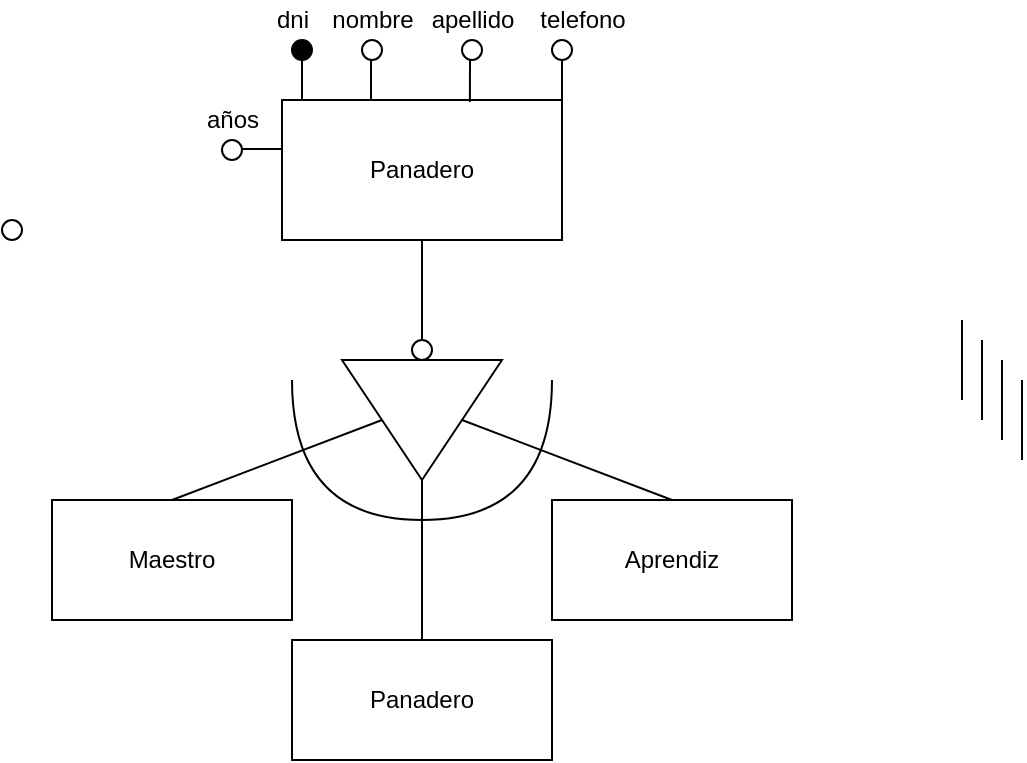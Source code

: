 <mxfile version="15.5.2" type="github">
  <diagram id="R2lEEEUBdFMjLlhIrx00" name="Page-1">
    <mxGraphModel dx="1958" dy="440" grid="1" gridSize="10" guides="1" tooltips="1" connect="1" arrows="1" fold="1" page="1" pageScale="1" pageWidth="850" pageHeight="1100" math="0" shadow="0" extFonts="Permanent Marker^https://fonts.googleapis.com/css?family=Permanent+Marker">
      <root>
        <mxCell id="0" />
        <mxCell id="1" parent="0" />
        <mxCell id="B2XcPDSo-weRhY112S6d-1" value="Panadero" style="rounded=0;whiteSpace=wrap;html=1;" parent="1" vertex="1">
          <mxGeometry x="70" y="50" width="140" height="70" as="geometry" />
        </mxCell>
        <mxCell id="B2XcPDSo-weRhY112S6d-2" value="" style="triangle;whiteSpace=wrap;html=1;rotation=90;" parent="1" vertex="1">
          <mxGeometry x="110" y="170" width="60" height="80" as="geometry" />
        </mxCell>
        <mxCell id="B2XcPDSo-weRhY112S6d-7" value="" style="endArrow=none;html=1;rounded=0;entryX=0.5;entryY=1;entryDx=0;entryDy=0;" parent="1" target="B2XcPDSo-weRhY112S6d-1" edge="1">
          <mxGeometry width="50" height="50" relative="1" as="geometry">
            <mxPoint x="140" y="170" as="sourcePoint" />
            <mxPoint x="190" y="120" as="targetPoint" />
          </mxGeometry>
        </mxCell>
        <mxCell id="B2XcPDSo-weRhY112S6d-8" value="" style="ellipse;whiteSpace=wrap;html=1;aspect=fixed;" parent="1" vertex="1">
          <mxGeometry x="135" y="170" width="10" height="10" as="geometry" />
        </mxCell>
        <mxCell id="B2XcPDSo-weRhY112S6d-9" value="" style="endArrow=none;html=1;rounded=0;exitX=0.5;exitY=0;exitDx=0;exitDy=0;" parent="1" source="B2XcPDSo-weRhY112S6d-11" edge="1">
          <mxGeometry width="50" height="50" relative="1" as="geometry">
            <mxPoint x="70" y="260" as="sourcePoint" />
            <mxPoint x="120" y="210" as="targetPoint" />
          </mxGeometry>
        </mxCell>
        <mxCell id="B2XcPDSo-weRhY112S6d-10" value="" style="endArrow=none;html=1;rounded=0;entryX=0.5;entryY=0;entryDx=0;entryDy=0;" parent="1" target="B2XcPDSo-weRhY112S6d-12" edge="1">
          <mxGeometry width="50" height="50" relative="1" as="geometry">
            <mxPoint x="160" y="210" as="sourcePoint" />
            <mxPoint x="210" y="260" as="targetPoint" />
          </mxGeometry>
        </mxCell>
        <mxCell id="B2XcPDSo-weRhY112S6d-11" value="Maestro" style="rounded=0;whiteSpace=wrap;html=1;" parent="1" vertex="1">
          <mxGeometry x="-45" y="250" width="120" height="60" as="geometry" />
        </mxCell>
        <mxCell id="B2XcPDSo-weRhY112S6d-12" value="Aprendiz" style="rounded=0;whiteSpace=wrap;html=1;" parent="1" vertex="1">
          <mxGeometry x="205" y="250" width="120" height="60" as="geometry" />
        </mxCell>
        <mxCell id="B2XcPDSo-weRhY112S6d-13" value="&lt;div&gt;Panadero&lt;/div&gt;" style="rounded=0;whiteSpace=wrap;html=1;" parent="1" vertex="1">
          <mxGeometry x="75" y="320" width="130" height="60" as="geometry" />
        </mxCell>
        <mxCell id="B2XcPDSo-weRhY112S6d-14" value="" style="endArrow=none;html=1;rounded=0;exitX=0.5;exitY=0;exitDx=0;exitDy=0;entryX=1;entryY=0.5;entryDx=0;entryDy=0;" parent="1" source="B2XcPDSo-weRhY112S6d-13" target="B2XcPDSo-weRhY112S6d-2" edge="1">
          <mxGeometry width="50" height="50" relative="1" as="geometry">
            <mxPoint x="135" y="330" as="sourcePoint" />
            <mxPoint x="215" y="300" as="targetPoint" />
          </mxGeometry>
        </mxCell>
        <mxCell id="B2XcPDSo-weRhY112S6d-19" value="" style="endArrow=none;html=1;rounded=0;startArrow=none;" parent="1" source="B2XcPDSo-weRhY112S6d-29" edge="1">
          <mxGeometry width="50" height="50" relative="1" as="geometry">
            <mxPoint x="80" y="50" as="sourcePoint" />
            <mxPoint x="80" y="30" as="targetPoint" />
          </mxGeometry>
        </mxCell>
        <mxCell id="B2XcPDSo-weRhY112S6d-20" value="" style="endArrow=none;html=1;rounded=0;" parent="1" edge="1">
          <mxGeometry width="50" height="50" relative="1" as="geometry">
            <mxPoint x="410" y="200" as="sourcePoint" />
            <mxPoint x="410" y="160" as="targetPoint" />
          </mxGeometry>
        </mxCell>
        <mxCell id="B2XcPDSo-weRhY112S6d-21" value="" style="endArrow=none;html=1;rounded=0;" parent="1" edge="1">
          <mxGeometry width="50" height="50" relative="1" as="geometry">
            <mxPoint x="420" y="210" as="sourcePoint" />
            <mxPoint x="420" y="170" as="targetPoint" />
          </mxGeometry>
        </mxCell>
        <mxCell id="B2XcPDSo-weRhY112S6d-22" value="" style="endArrow=none;html=1;rounded=0;" parent="1" edge="1">
          <mxGeometry width="50" height="50" relative="1" as="geometry">
            <mxPoint x="430" y="220" as="sourcePoint" />
            <mxPoint x="430" y="180" as="targetPoint" />
          </mxGeometry>
        </mxCell>
        <mxCell id="B2XcPDSo-weRhY112S6d-23" value="" style="endArrow=none;html=1;rounded=0;" parent="1" edge="1">
          <mxGeometry width="50" height="50" relative="1" as="geometry">
            <mxPoint x="440" y="230" as="sourcePoint" />
            <mxPoint x="440" y="190" as="targetPoint" />
          </mxGeometry>
        </mxCell>
        <mxCell id="B2XcPDSo-weRhY112S6d-24" value="" style="endArrow=none;html=1;rounded=0;" parent="1" edge="1">
          <mxGeometry width="50" height="50" relative="1" as="geometry">
            <mxPoint x="114.5" y="50" as="sourcePoint" />
            <mxPoint x="114.5" y="30" as="targetPoint" />
          </mxGeometry>
        </mxCell>
        <mxCell id="B2XcPDSo-weRhY112S6d-25" value="" style="endArrow=none;html=1;rounded=0;" parent="1" edge="1">
          <mxGeometry width="50" height="50" relative="1" as="geometry">
            <mxPoint x="210" y="50" as="sourcePoint" />
            <mxPoint x="210" y="30" as="targetPoint" />
          </mxGeometry>
        </mxCell>
        <mxCell id="B2XcPDSo-weRhY112S6d-28" value="dni" style="text;html=1;align=center;verticalAlign=middle;resizable=0;points=[];autosize=1;strokeColor=none;fillColor=none;" parent="1" vertex="1">
          <mxGeometry x="60" width="30" height="20" as="geometry" />
        </mxCell>
        <mxCell id="B2XcPDSo-weRhY112S6d-29" value="" style="ellipse;whiteSpace=wrap;html=1;aspect=fixed;fillColor=#000000;" parent="1" vertex="1">
          <mxGeometry x="75" y="20" width="10" height="10" as="geometry" />
        </mxCell>
        <mxCell id="B2XcPDSo-weRhY112S6d-30" value="" style="endArrow=none;html=1;rounded=0;" parent="1" target="B2XcPDSo-weRhY112S6d-29" edge="1">
          <mxGeometry width="50" height="50" relative="1" as="geometry">
            <mxPoint x="80" y="50" as="sourcePoint" />
            <mxPoint x="80" y="30" as="targetPoint" />
          </mxGeometry>
        </mxCell>
        <mxCell id="B2XcPDSo-weRhY112S6d-31" value="" style="ellipse;whiteSpace=wrap;html=1;aspect=fixed;" parent="1" vertex="1">
          <mxGeometry x="-70" y="110" width="10" height="10" as="geometry" />
        </mxCell>
        <mxCell id="B2XcPDSo-weRhY112S6d-32" value="" style="ellipse;whiteSpace=wrap;html=1;aspect=fixed;" parent="1" vertex="1">
          <mxGeometry x="110" y="20" width="10" height="10" as="geometry" />
        </mxCell>
        <mxCell id="B2XcPDSo-weRhY112S6d-33" value="nombre" style="text;html=1;align=center;verticalAlign=middle;resizable=0;points=[];autosize=1;strokeColor=none;fillColor=none;" parent="1" vertex="1">
          <mxGeometry x="85" width="60" height="20" as="geometry" />
        </mxCell>
        <mxCell id="B2XcPDSo-weRhY112S6d-34" value="" style="ellipse;whiteSpace=wrap;html=1;aspect=fixed;" parent="1" vertex="1">
          <mxGeometry x="160" y="20" width="10" height="10" as="geometry" />
        </mxCell>
        <mxCell id="B2XcPDSo-weRhY112S6d-35" value="" style="endArrow=none;html=1;rounded=0;exitX=0.671;exitY=0.014;exitDx=0;exitDy=0;exitPerimeter=0;" parent="1" source="B2XcPDSo-weRhY112S6d-1" edge="1">
          <mxGeometry width="50" height="50" relative="1" as="geometry">
            <mxPoint x="160" y="50" as="sourcePoint" />
            <mxPoint x="164" y="30" as="targetPoint" />
          </mxGeometry>
        </mxCell>
        <mxCell id="B2XcPDSo-weRhY112S6d-36" value="apellido" style="text;html=1;align=center;verticalAlign=middle;resizable=0;points=[];autosize=1;strokeColor=none;fillColor=none;" parent="1" vertex="1">
          <mxGeometry x="135" width="60" height="20" as="geometry" />
        </mxCell>
        <mxCell id="B2XcPDSo-weRhY112S6d-37" value="" style="ellipse;whiteSpace=wrap;html=1;aspect=fixed;" parent="1" vertex="1">
          <mxGeometry x="205" y="20" width="10" height="10" as="geometry" />
        </mxCell>
        <mxCell id="B2XcPDSo-weRhY112S6d-38" value="telefono" style="text;html=1;align=center;verticalAlign=middle;resizable=0;points=[];autosize=1;strokeColor=none;fillColor=none;" parent="1" vertex="1">
          <mxGeometry x="190" width="60" height="20" as="geometry" />
        </mxCell>
        <mxCell id="B2XcPDSo-weRhY112S6d-51" value="" style="endArrow=none;html=1;rounded=0;exitX=0.671;exitY=0.014;exitDx=0;exitDy=0;exitPerimeter=0;" parent="1" edge="1">
          <mxGeometry width="50" height="50" relative="1" as="geometry">
            <mxPoint x="50.0" y="74.5" as="sourcePoint" />
            <mxPoint x="70" y="74.5" as="targetPoint" />
          </mxGeometry>
        </mxCell>
        <mxCell id="B2XcPDSo-weRhY112S6d-56" value="" style="ellipse;whiteSpace=wrap;html=1;aspect=fixed;" parent="1" vertex="1">
          <mxGeometry x="40" y="70" width="10" height="10" as="geometry" />
        </mxCell>
        <mxCell id="B2XcPDSo-weRhY112S6d-57" value="años" style="text;html=1;align=center;verticalAlign=middle;resizable=0;points=[];autosize=1;strokeColor=none;fillColor=none;" parent="1" vertex="1">
          <mxGeometry x="25" y="50" width="40" height="20" as="geometry" />
        </mxCell>
        <mxCell id="mL7zjCtSm0ZC6HYq-ezq-2" value="" style="shape=requiredInterface;html=1;verticalLabelPosition=bottom;sketch=0;rotation=90;" vertex="1" parent="1">
          <mxGeometry x="105" y="160" width="70" height="130" as="geometry" />
        </mxCell>
      </root>
    </mxGraphModel>
  </diagram>
</mxfile>
